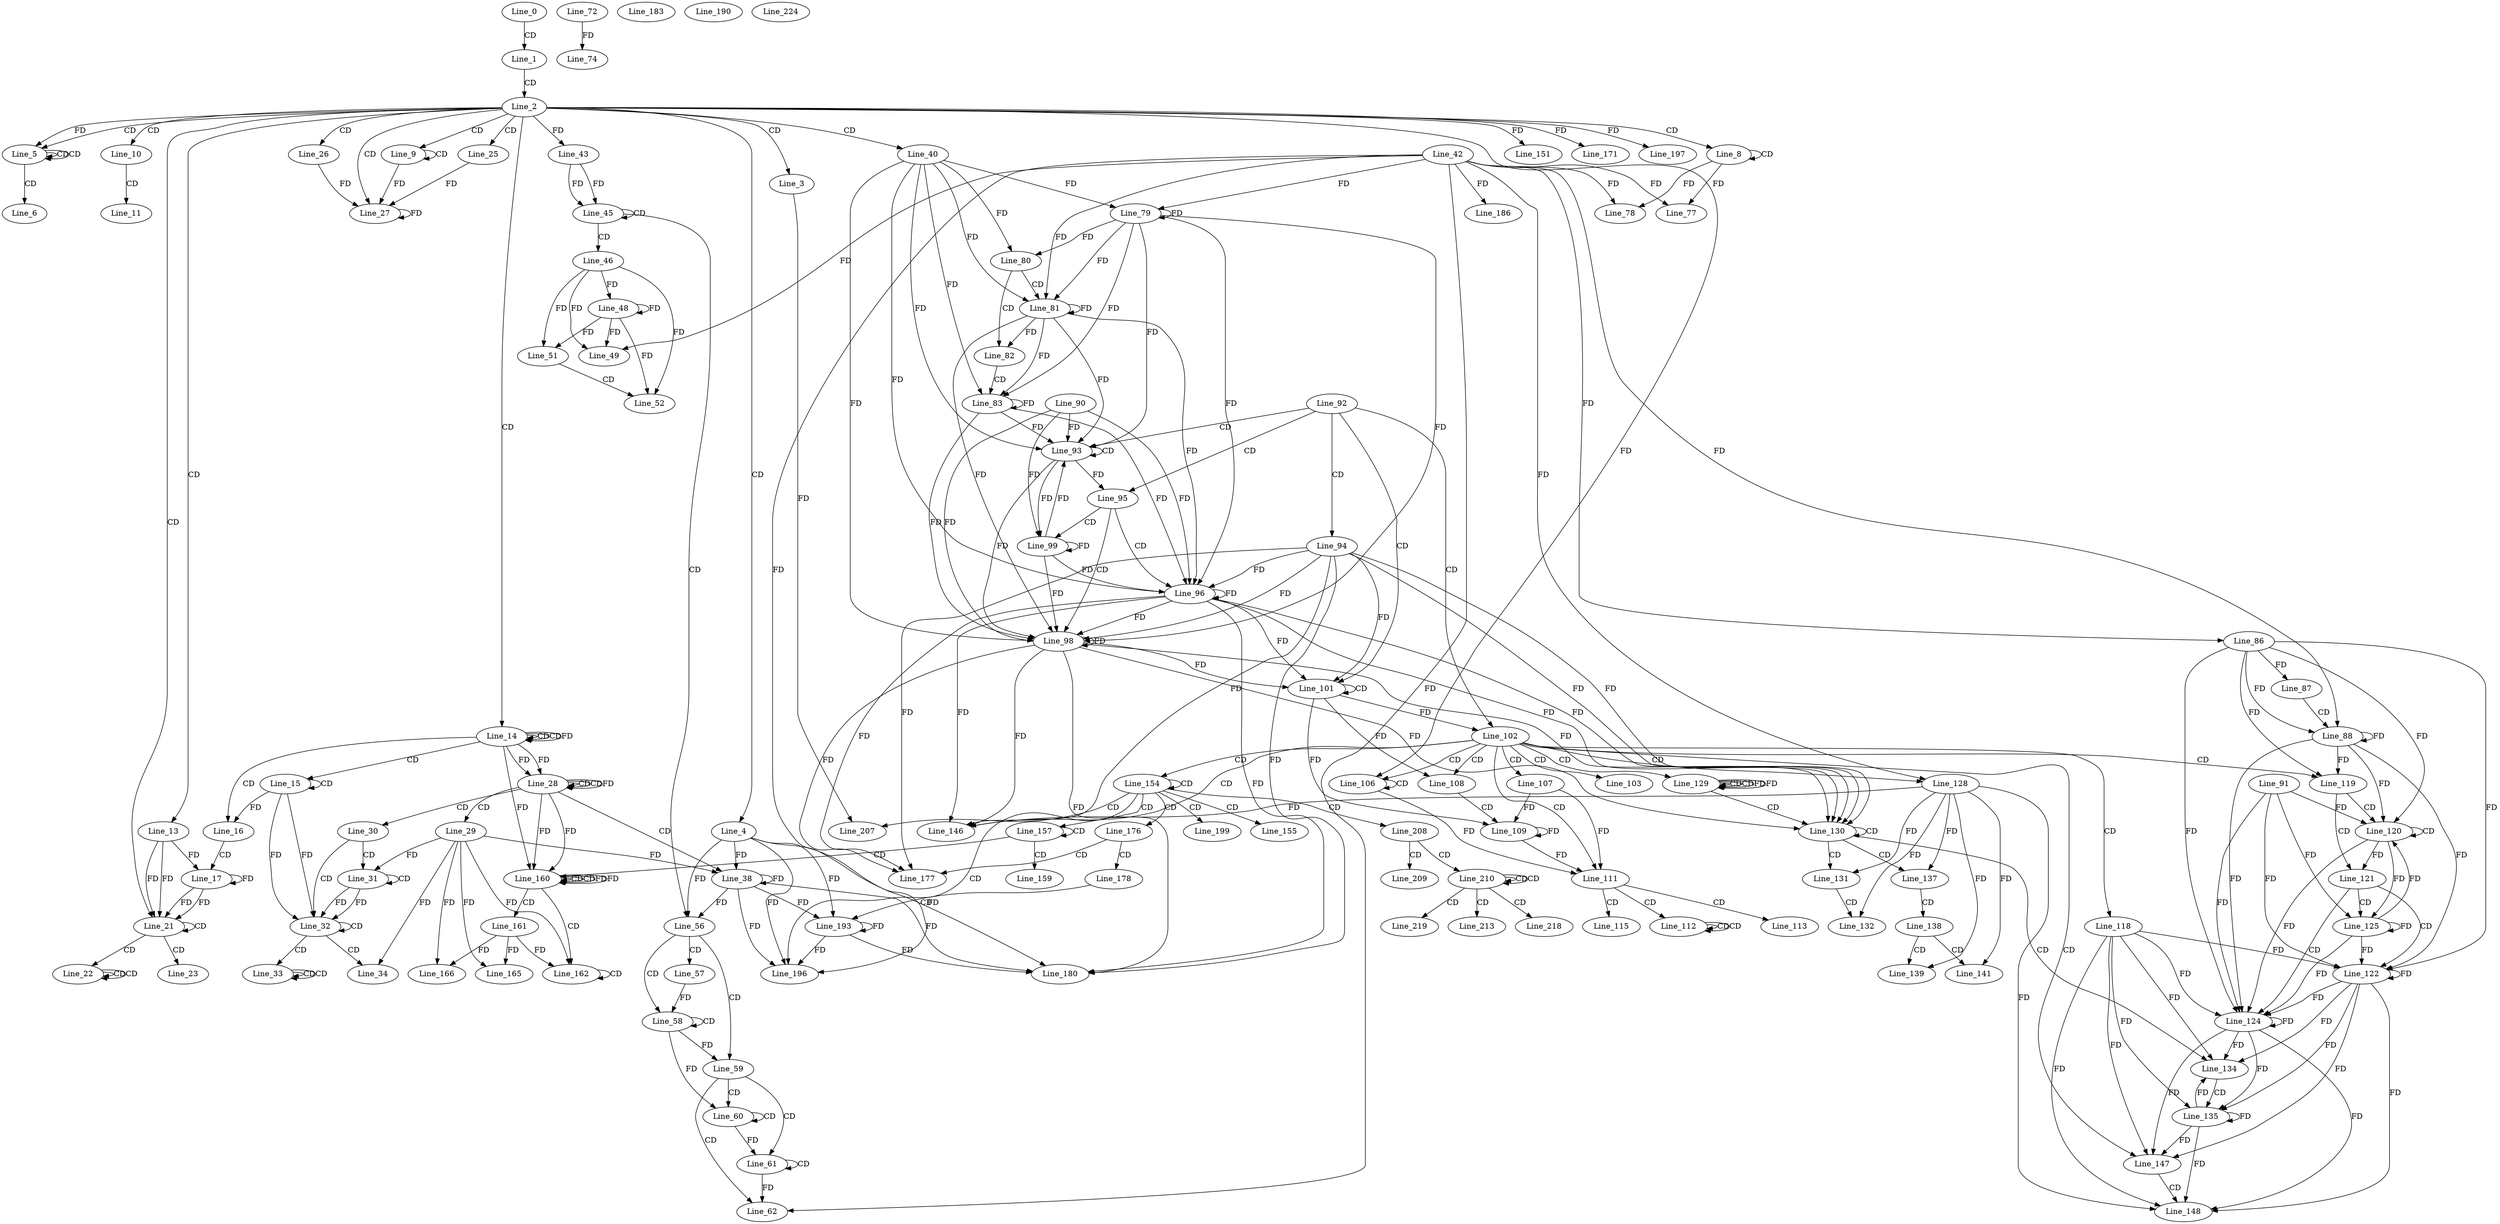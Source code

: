 digraph G {
  Line_0;
  Line_1;
  Line_2;
  Line_3;
  Line_4;
  Line_5;
  Line_5;
  Line_5;
  Line_6;
  Line_8;
  Line_8;
  Line_9;
  Line_9;
  Line_10;
  Line_11;
  Line_13;
  Line_14;
  Line_14;
  Line_14;
  Line_15;
  Line_15;
  Line_16;
  Line_16;
  Line_16;
  Line_17;
  Line_21;
  Line_21;
  Line_22;
  Line_22;
  Line_22;
  Line_23;
  Line_25;
  Line_26;
  Line_27;
  Line_27;
  Line_28;
  Line_28;
  Line_28;
  Line_29;
  Line_30;
  Line_31;
  Line_31;
  Line_32;
  Line_32;
  Line_33;
  Line_33;
  Line_33;
  Line_34;
  Line_34;
  Line_38;
  Line_38;
  Line_40;
  Line_43;
  Line_43;
  Line_45;
  Line_45;
  Line_46;
  Line_48;
  Line_42;
  Line_49;
  Line_51;
  Line_52;
  Line_56;
  Line_57;
  Line_58;
  Line_58;
  Line_59;
  Line_60;
  Line_60;
  Line_61;
  Line_61;
  Line_62;
  Line_72;
  Line_74;
  Line_77;
  Line_78;
  Line_79;
  Line_79;
  Line_80;
  Line_81;
  Line_81;
  Line_82;
  Line_83;
  Line_86;
  Line_86;
  Line_87;
  Line_88;
  Line_88;
  Line_92;
  Line_93;
  Line_93;
  Line_90;
  Line_94;
  Line_95;
  Line_96;
  Line_96;
  Line_96;
  Line_98;
  Line_98;
  Line_98;
  Line_99;
  Line_101;
  Line_101;
  Line_102;
  Line_103;
  Line_106;
  Line_106;
  Line_107;
  Line_108;
  Line_108;
  Line_109;
  Line_109;
  Line_109;
  Line_111;
  Line_111;
  Line_111;
  Line_112;
  Line_112;
  Line_112;
  Line_113;
  Line_115;
  Line_118;
  Line_119;
  Line_120;
  Line_120;
  Line_91;
  Line_121;
  Line_122;
  Line_122;
  Line_122;
  Line_124;
  Line_124;
  Line_124;
  Line_125;
  Line_128;
  Line_128;
  Line_129;
  Line_129;
  Line_129;
  Line_130;
  Line_130;
  Line_131;
  Line_131;
  Line_132;
  Line_134;
  Line_135;
  Line_137;
  Line_137;
  Line_138;
  Line_139;
  Line_141;
  Line_146;
  Line_147;
  Line_148;
  Line_151;
  Line_154;
  Line_154;
  Line_155;
  Line_157;
  Line_157;
  Line_159;
  Line_160;
  Line_160;
  Line_160;
  Line_161;
  Line_162;
  Line_162;
  Line_162;
  Line_165;
  Line_166;
  Line_171;
  Line_176;
  Line_177;
  Line_178;
  Line_180;
  Line_183;
  Line_186;
  Line_190;
  Line_193;
  Line_193;
  Line_196;
  Line_196;
  Line_197;
  Line_197;
  Line_199;
  Line_207;
  Line_208;
  Line_209;
  Line_210;
  Line_210;
  Line_210;
  Line_213;
  Line_218;
  Line_219;
  Line_224;
  Line_0 -> Line_1 [ label="CD" ];
  Line_1 -> Line_2 [ label="CD" ];
  Line_2 -> Line_3 [ label="CD" ];
  Line_2 -> Line_4 [ label="CD" ];
  Line_2 -> Line_5 [ label="CD" ];
  Line_5 -> Line_5 [ label="CD" ];
  Line_5 -> Line_5 [ label="CD" ];
  Line_2 -> Line_5 [ label="FD" ];
  Line_5 -> Line_6 [ label="CD" ];
  Line_2 -> Line_8 [ label="CD" ];
  Line_8 -> Line_8 [ label="CD" ];
  Line_2 -> Line_9 [ label="CD" ];
  Line_9 -> Line_9 [ label="CD" ];
  Line_2 -> Line_10 [ label="CD" ];
  Line_10 -> Line_11 [ label="CD" ];
  Line_2 -> Line_13 [ label="CD" ];
  Line_2 -> Line_14 [ label="CD" ];
  Line_14 -> Line_14 [ label="CD" ];
  Line_14 -> Line_14 [ label="CD" ];
  Line_14 -> Line_14 [ label="FD" ];
  Line_14 -> Line_15 [ label="CD" ];
  Line_15 -> Line_15 [ label="CD" ];
  Line_14 -> Line_16 [ label="CD" ];
  Line_15 -> Line_16 [ label="FD" ];
  Line_16 -> Line_17 [ label="CD" ];
  Line_17 -> Line_17 [ label="FD" ];
  Line_13 -> Line_17 [ label="FD" ];
  Line_2 -> Line_21 [ label="CD" ];
  Line_17 -> Line_21 [ label="FD" ];
  Line_13 -> Line_21 [ label="FD" ];
  Line_21 -> Line_21 [ label="CD" ];
  Line_17 -> Line_21 [ label="FD" ];
  Line_13 -> Line_21 [ label="FD" ];
  Line_21 -> Line_22 [ label="CD" ];
  Line_22 -> Line_22 [ label="CD" ];
  Line_22 -> Line_22 [ label="CD" ];
  Line_21 -> Line_23 [ label="CD" ];
  Line_2 -> Line_25 [ label="CD" ];
  Line_2 -> Line_26 [ label="CD" ];
  Line_2 -> Line_27 [ label="CD" ];
  Line_9 -> Line_27 [ label="FD" ];
  Line_27 -> Line_27 [ label="FD" ];
  Line_25 -> Line_27 [ label="FD" ];
  Line_26 -> Line_27 [ label="FD" ];
  Line_28 -> Line_28 [ label="CD" ];
  Line_14 -> Line_28 [ label="FD" ];
  Line_28 -> Line_28 [ label="CD" ];
  Line_28 -> Line_28 [ label="FD" ];
  Line_14 -> Line_28 [ label="FD" ];
  Line_28 -> Line_29 [ label="CD" ];
  Line_28 -> Line_30 [ label="CD" ];
  Line_30 -> Line_31 [ label="CD" ];
  Line_31 -> Line_31 [ label="CD" ];
  Line_29 -> Line_31 [ label="FD" ];
  Line_30 -> Line_32 [ label="CD" ];
  Line_31 -> Line_32 [ label="FD" ];
  Line_15 -> Line_32 [ label="FD" ];
  Line_32 -> Line_32 [ label="CD" ];
  Line_31 -> Line_32 [ label="FD" ];
  Line_15 -> Line_32 [ label="FD" ];
  Line_32 -> Line_33 [ label="CD" ];
  Line_33 -> Line_33 [ label="CD" ];
  Line_33 -> Line_33 [ label="CD" ];
  Line_32 -> Line_34 [ label="CD" ];
  Line_29 -> Line_34 [ label="FD" ];
  Line_28 -> Line_38 [ label="CD" ];
  Line_38 -> Line_38 [ label="FD" ];
  Line_4 -> Line_38 [ label="FD" ];
  Line_29 -> Line_38 [ label="FD" ];
  Line_2 -> Line_40 [ label="CD" ];
  Line_2 -> Line_43 [ label="FD" ];
  Line_43 -> Line_45 [ label="FD" ];
  Line_45 -> Line_45 [ label="CD" ];
  Line_43 -> Line_45 [ label="FD" ];
  Line_45 -> Line_46 [ label="CD" ];
  Line_46 -> Line_48 [ label="FD" ];
  Line_48 -> Line_48 [ label="FD" ];
  Line_42 -> Line_49 [ label="FD" ];
  Line_46 -> Line_49 [ label="FD" ];
  Line_48 -> Line_49 [ label="FD" ];
  Line_46 -> Line_51 [ label="FD" ];
  Line_48 -> Line_51 [ label="FD" ];
  Line_51 -> Line_52 [ label="CD" ];
  Line_46 -> Line_52 [ label="FD" ];
  Line_48 -> Line_52 [ label="FD" ];
  Line_45 -> Line_56 [ label="CD" ];
  Line_38 -> Line_56 [ label="FD" ];
  Line_4 -> Line_56 [ label="FD" ];
  Line_56 -> Line_57 [ label="CD" ];
  Line_56 -> Line_58 [ label="CD" ];
  Line_58 -> Line_58 [ label="CD" ];
  Line_57 -> Line_58 [ label="FD" ];
  Line_56 -> Line_59 [ label="CD" ];
  Line_58 -> Line_59 [ label="FD" ];
  Line_59 -> Line_60 [ label="CD" ];
  Line_60 -> Line_60 [ label="CD" ];
  Line_58 -> Line_60 [ label="FD" ];
  Line_59 -> Line_61 [ label="CD" ];
  Line_61 -> Line_61 [ label="CD" ];
  Line_60 -> Line_61 [ label="FD" ];
  Line_59 -> Line_62 [ label="CD" ];
  Line_42 -> Line_62 [ label="FD" ];
  Line_61 -> Line_62 [ label="FD" ];
  Line_72 -> Line_74 [ label="FD" ];
  Line_8 -> Line_77 [ label="FD" ];
  Line_42 -> Line_77 [ label="FD" ];
  Line_8 -> Line_78 [ label="FD" ];
  Line_42 -> Line_78 [ label="FD" ];
  Line_40 -> Line_79 [ label="FD" ];
  Line_79 -> Line_79 [ label="FD" ];
  Line_42 -> Line_79 [ label="FD" ];
  Line_40 -> Line_80 [ label="FD" ];
  Line_79 -> Line_80 [ label="FD" ];
  Line_80 -> Line_81 [ label="CD" ];
  Line_40 -> Line_81 [ label="FD" ];
  Line_79 -> Line_81 [ label="FD" ];
  Line_81 -> Line_81 [ label="FD" ];
  Line_42 -> Line_81 [ label="FD" ];
  Line_80 -> Line_82 [ label="CD" ];
  Line_81 -> Line_82 [ label="FD" ];
  Line_82 -> Line_83 [ label="CD" ];
  Line_40 -> Line_83 [ label="FD" ];
  Line_79 -> Line_83 [ label="FD" ];
  Line_81 -> Line_83 [ label="FD" ];
  Line_83 -> Line_83 [ label="FD" ];
  Line_42 -> Line_86 [ label="FD" ];
  Line_86 -> Line_87 [ label="FD" ];
  Line_87 -> Line_88 [ label="CD" ];
  Line_86 -> Line_88 [ label="FD" ];
  Line_88 -> Line_88 [ label="FD" ];
  Line_42 -> Line_88 [ label="FD" ];
  Line_92 -> Line_93 [ label="CD" ];
  Line_93 -> Line_93 [ label="CD" ];
  Line_40 -> Line_93 [ label="FD" ];
  Line_79 -> Line_93 [ label="FD" ];
  Line_81 -> Line_93 [ label="FD" ];
  Line_83 -> Line_93 [ label="FD" ];
  Line_90 -> Line_93 [ label="FD" ];
  Line_92 -> Line_94 [ label="CD" ];
  Line_92 -> Line_95 [ label="CD" ];
  Line_93 -> Line_95 [ label="FD" ];
  Line_95 -> Line_96 [ label="CD" ];
  Line_94 -> Line_96 [ label="FD" ];
  Line_96 -> Line_96 [ label="FD" ];
  Line_40 -> Line_96 [ label="FD" ];
  Line_79 -> Line_96 [ label="FD" ];
  Line_81 -> Line_96 [ label="FD" ];
  Line_83 -> Line_96 [ label="FD" ];
  Line_90 -> Line_96 [ label="FD" ];
  Line_95 -> Line_98 [ label="CD" ];
  Line_94 -> Line_98 [ label="FD" ];
  Line_96 -> Line_98 [ label="FD" ];
  Line_98 -> Line_98 [ label="FD" ];
  Line_40 -> Line_98 [ label="FD" ];
  Line_79 -> Line_98 [ label="FD" ];
  Line_81 -> Line_98 [ label="FD" ];
  Line_83 -> Line_98 [ label="FD" ];
  Line_90 -> Line_98 [ label="FD" ];
  Line_93 -> Line_98 [ label="FD" ];
  Line_95 -> Line_99 [ label="CD" ];
  Line_99 -> Line_99 [ label="FD" ];
  Line_90 -> Line_99 [ label="FD" ];
  Line_93 -> Line_99 [ label="FD" ];
  Line_92 -> Line_101 [ label="CD" ];
  Line_101 -> Line_101 [ label="CD" ];
  Line_94 -> Line_101 [ label="FD" ];
  Line_96 -> Line_101 [ label="FD" ];
  Line_98 -> Line_101 [ label="FD" ];
  Line_92 -> Line_102 [ label="CD" ];
  Line_101 -> Line_102 [ label="FD" ];
  Line_102 -> Line_103 [ label="CD" ];
  Line_102 -> Line_106 [ label="CD" ];
  Line_106 -> Line_106 [ label="CD" ];
  Line_2 -> Line_106 [ label="FD" ];
  Line_102 -> Line_107 [ label="CD" ];
  Line_102 -> Line_108 [ label="CD" ];
  Line_101 -> Line_108 [ label="FD" ];
  Line_108 -> Line_109 [ label="CD" ];
  Line_107 -> Line_109 [ label="FD" ];
  Line_109 -> Line_109 [ label="FD" ];
  Line_101 -> Line_109 [ label="FD" ];
  Line_102 -> Line_111 [ label="CD" ];
  Line_106 -> Line_111 [ label="FD" ];
  Line_107 -> Line_111 [ label="FD" ];
  Line_109 -> Line_111 [ label="FD" ];
  Line_111 -> Line_112 [ label="CD" ];
  Line_112 -> Line_112 [ label="CD" ];
  Line_112 -> Line_112 [ label="CD" ];
  Line_111 -> Line_113 [ label="CD" ];
  Line_111 -> Line_115 [ label="CD" ];
  Line_102 -> Line_118 [ label="CD" ];
  Line_102 -> Line_119 [ label="CD" ];
  Line_86 -> Line_119 [ label="FD" ];
  Line_88 -> Line_119 [ label="FD" ];
  Line_119 -> Line_120 [ label="CD" ];
  Line_120 -> Line_120 [ label="CD" ];
  Line_86 -> Line_120 [ label="FD" ];
  Line_88 -> Line_120 [ label="FD" ];
  Line_91 -> Line_120 [ label="FD" ];
  Line_119 -> Line_121 [ label="CD" ];
  Line_120 -> Line_121 [ label="FD" ];
  Line_121 -> Line_122 [ label="CD" ];
  Line_118 -> Line_122 [ label="FD" ];
  Line_122 -> Line_122 [ label="FD" ];
  Line_86 -> Line_122 [ label="FD" ];
  Line_88 -> Line_122 [ label="FD" ];
  Line_91 -> Line_122 [ label="FD" ];
  Line_121 -> Line_124 [ label="CD" ];
  Line_118 -> Line_124 [ label="FD" ];
  Line_122 -> Line_124 [ label="FD" ];
  Line_124 -> Line_124 [ label="FD" ];
  Line_86 -> Line_124 [ label="FD" ];
  Line_88 -> Line_124 [ label="FD" ];
  Line_91 -> Line_124 [ label="FD" ];
  Line_120 -> Line_124 [ label="FD" ];
  Line_121 -> Line_125 [ label="CD" ];
  Line_125 -> Line_125 [ label="FD" ];
  Line_91 -> Line_125 [ label="FD" ];
  Line_120 -> Line_125 [ label="FD" ];
  Line_102 -> Line_128 [ label="CD" ];
  Line_42 -> Line_128 [ label="FD" ];
  Line_102 -> Line_129 [ label="CD" ];
  Line_129 -> Line_129 [ label="CD" ];
  Line_129 -> Line_129 [ label="CD" ];
  Line_129 -> Line_129 [ label="FD" ];
  Line_129 -> Line_130 [ label="CD" ];
  Line_94 -> Line_130 [ label="FD" ];
  Line_96 -> Line_130 [ label="FD" ];
  Line_98 -> Line_130 [ label="FD" ];
  Line_130 -> Line_130 [ label="CD" ];
  Line_94 -> Line_130 [ label="FD" ];
  Line_96 -> Line_130 [ label="FD" ];
  Line_98 -> Line_130 [ label="FD" ];
  Line_130 -> Line_131 [ label="CD" ];
  Line_128 -> Line_131 [ label="FD" ];
  Line_131 -> Line_132 [ label="CD" ];
  Line_128 -> Line_132 [ label="FD" ];
  Line_130 -> Line_134 [ label="CD" ];
  Line_118 -> Line_134 [ label="FD" ];
  Line_122 -> Line_134 [ label="FD" ];
  Line_124 -> Line_134 [ label="FD" ];
  Line_134 -> Line_135 [ label="CD" ];
  Line_135 -> Line_135 [ label="FD" ];
  Line_118 -> Line_135 [ label="FD" ];
  Line_122 -> Line_135 [ label="FD" ];
  Line_124 -> Line_135 [ label="FD" ];
  Line_130 -> Line_137 [ label="CD" ];
  Line_128 -> Line_137 [ label="FD" ];
  Line_137 -> Line_138 [ label="CD" ];
  Line_138 -> Line_139 [ label="CD" ];
  Line_128 -> Line_139 [ label="FD" ];
  Line_138 -> Line_141 [ label="CD" ];
  Line_128 -> Line_141 [ label="FD" ];
  Line_102 -> Line_146 [ label="CD" ];
  Line_128 -> Line_146 [ label="FD" ];
  Line_94 -> Line_146 [ label="FD" ];
  Line_96 -> Line_146 [ label="FD" ];
  Line_98 -> Line_146 [ label="FD" ];
  Line_102 -> Line_147 [ label="CD" ];
  Line_135 -> Line_147 [ label="FD" ];
  Line_118 -> Line_147 [ label="FD" ];
  Line_122 -> Line_147 [ label="FD" ];
  Line_124 -> Line_147 [ label="FD" ];
  Line_147 -> Line_148 [ label="CD" ];
  Line_128 -> Line_148 [ label="FD" ];
  Line_135 -> Line_148 [ label="FD" ];
  Line_118 -> Line_148 [ label="FD" ];
  Line_122 -> Line_148 [ label="FD" ];
  Line_124 -> Line_148 [ label="FD" ];
  Line_2 -> Line_151 [ label="FD" ];
  Line_102 -> Line_154 [ label="CD" ];
  Line_154 -> Line_154 [ label="CD" ];
  Line_154 -> Line_155 [ label="CD" ];
  Line_154 -> Line_157 [ label="CD" ];
  Line_157 -> Line_157 [ label="CD" ];
  Line_157 -> Line_159 [ label="CD" ];
  Line_157 -> Line_160 [ label="CD" ];
  Line_160 -> Line_160 [ label="CD" ];
  Line_28 -> Line_160 [ label="FD" ];
  Line_160 -> Line_160 [ label="CD" ];
  Line_160 -> Line_160 [ label="FD" ];
  Line_28 -> Line_160 [ label="FD" ];
  Line_14 -> Line_160 [ label="FD" ];
  Line_160 -> Line_161 [ label="CD" ];
  Line_160 -> Line_162 [ label="CD" ];
  Line_162 -> Line_162 [ label="CD" ];
  Line_161 -> Line_162 [ label="FD" ];
  Line_29 -> Line_162 [ label="FD" ];
  Line_161 -> Line_165 [ label="FD" ];
  Line_29 -> Line_165 [ label="FD" ];
  Line_161 -> Line_166 [ label="FD" ];
  Line_29 -> Line_166 [ label="FD" ];
  Line_2 -> Line_171 [ label="FD" ];
  Line_154 -> Line_176 [ label="CD" ];
  Line_176 -> Line_177 [ label="CD" ];
  Line_94 -> Line_177 [ label="FD" ];
  Line_96 -> Line_177 [ label="FD" ];
  Line_98 -> Line_177 [ label="FD" ];
  Line_176 -> Line_178 [ label="CD" ];
  Line_38 -> Line_180 [ label="FD" ];
  Line_4 -> Line_180 [ label="FD" ];
  Line_94 -> Line_180 [ label="FD" ];
  Line_96 -> Line_180 [ label="FD" ];
  Line_98 -> Line_180 [ label="FD" ];
  Line_42 -> Line_186 [ label="FD" ];
  Line_178 -> Line_193 [ label="CD" ];
  Line_193 -> Line_193 [ label="FD" ];
  Line_38 -> Line_193 [ label="FD" ];
  Line_4 -> Line_193 [ label="FD" ];
  Line_154 -> Line_196 [ label="CD" ];
  Line_193 -> Line_196 [ label="FD" ];
  Line_38 -> Line_196 [ label="FD" ];
  Line_4 -> Line_196 [ label="FD" ];
  Line_42 -> Line_196 [ label="FD" ];
  Line_2 -> Line_197 [ label="FD" ];
  Line_154 -> Line_199 [ label="CD" ];
  Line_154 -> Line_207 [ label="CD" ];
  Line_3 -> Line_207 [ label="FD" ];
  Line_154 -> Line_208 [ label="CD" ];
  Line_208 -> Line_209 [ label="CD" ];
  Line_208 -> Line_210 [ label="CD" ];
  Line_210 -> Line_210 [ label="CD" ];
  Line_210 -> Line_210 [ label="CD" ];
  Line_210 -> Line_213 [ label="CD" ];
  Line_210 -> Line_218 [ label="CD" ];
  Line_210 -> Line_219 [ label="CD" ];
  Line_99 -> Line_93 [ label="FD" ];
  Line_99 -> Line_96 [ label="FD" ];
  Line_99 -> Line_98 [ label="FD" ];
  Line_125 -> Line_120 [ label="FD" ];
  Line_125 -> Line_122 [ label="FD" ];
  Line_125 -> Line_124 [ label="FD" ];
  Line_193 -> Line_180 [ label="FD" ];
  Line_129 -> Line_129 [ label="FD" ];
  Line_135 -> Line_134 [ label="FD" ];
  Line_160 -> Line_160 [ label="FD" ];
}
